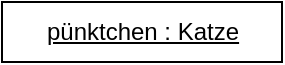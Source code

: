 <mxfile version="20.8.20" type="device"><diagram id="QysOFV5IprV2MCWw1Rmz" name="Page-1"><mxGraphModel dx="1050" dy="566" grid="1" gridSize="10" guides="1" tooltips="1" connect="1" arrows="1" fold="1" page="1" pageScale="1" pageWidth="827" pageHeight="1169" math="0" shadow="0"><root><mxCell id="0"/><mxCell id="1" parent="0"/><mxCell id="qB4cJxWdBwDwS4S5cY-E-2" value="pünktchen : Katze" style="html=1;fontStyle=4" parent="1" vertex="1"><mxGeometry x="170" y="20" width="140" height="30" as="geometry"/></mxCell></root></mxGraphModel></diagram></mxfile>